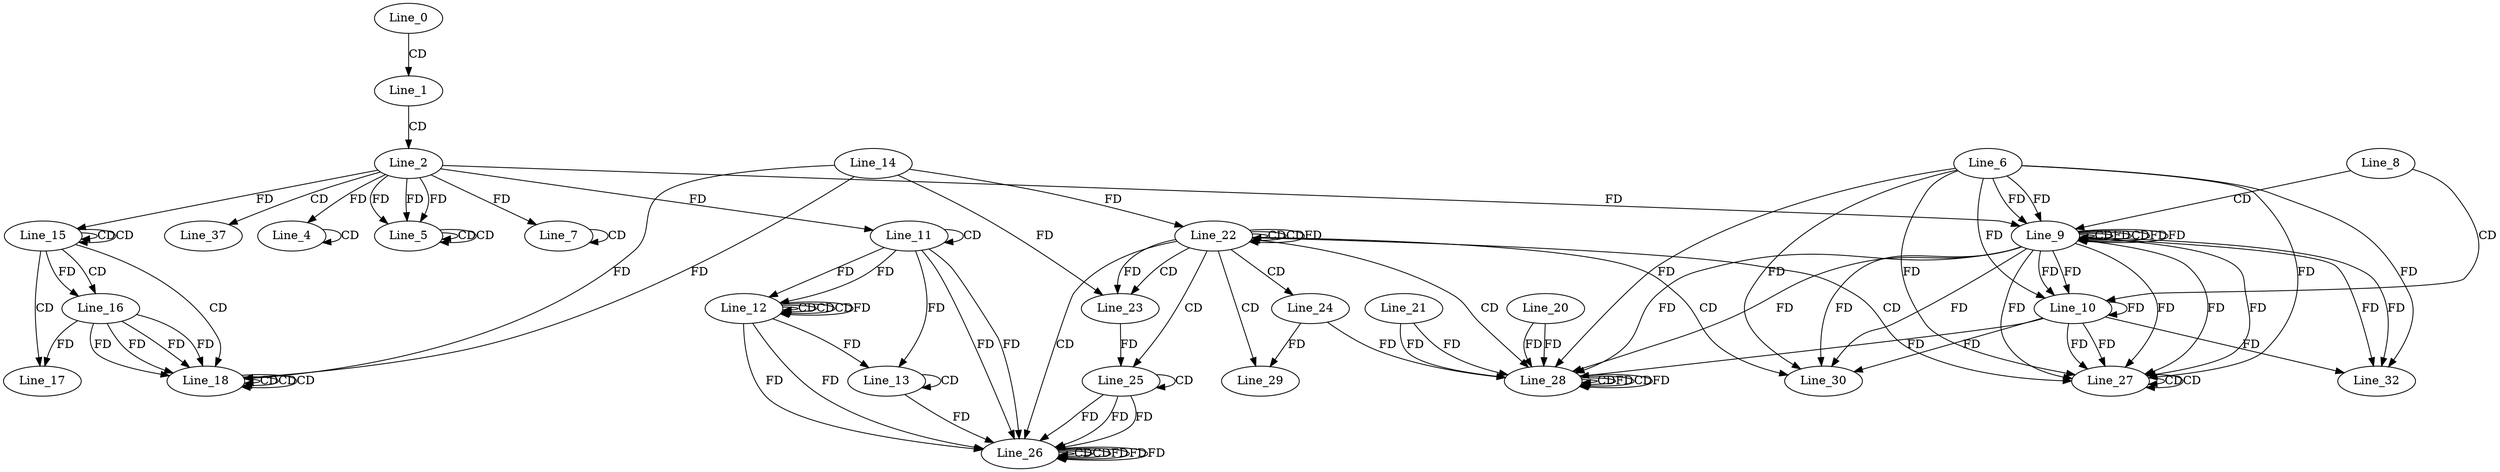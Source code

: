 digraph G {
  Line_0;
  Line_1;
  Line_2;
  Line_4;
  Line_4;
  Line_4;
  Line_5;
  Line_5;
  Line_5;
  Line_7;
  Line_7;
  Line_7;
  Line_8;
  Line_9;
  Line_9;
  Line_6;
  Line_9;
  Line_10;
  Line_11;
  Line_11;
  Line_11;
  Line_12;
  Line_12;
  Line_12;
  Line_12;
  Line_13;
  Line_13;
  Line_15;
  Line_15;
  Line_15;
  Line_15;
  Line_16;
  Line_16;
  Line_17;
  Line_17;
  Line_18;
  Line_18;
  Line_18;
  Line_14;
  Line_18;
  Line_18;
  Line_22;
  Line_22;
  Line_22;
  Line_22;
  Line_23;
  Line_23;
  Line_24;
  Line_25;
  Line_25;
  Line_25;
  Line_26;
  Line_26;
  Line_26;
  Line_26;
  Line_27;
  Line_27;
  Line_27;
  Line_28;
  Line_28;
  Line_21;
  Line_28;
  Line_20;
  Line_28;
  Line_29;
  Line_30;
  Line_32;
  Line_37;
  Line_0 -> Line_1 [ label="CD" ];
  Line_1 -> Line_2 [ label="CD" ];
  Line_2 -> Line_4 [ label="FD" ];
  Line_4 -> Line_4 [ label="CD" ];
  Line_2 -> Line_5 [ label="FD" ];
  Line_5 -> Line_5 [ label="CD" ];
  Line_2 -> Line_5 [ label="FD" ];
  Line_5 -> Line_5 [ label="CD" ];
  Line_2 -> Line_5 [ label="FD" ];
  Line_7 -> Line_7 [ label="CD" ];
  Line_2 -> Line_7 [ label="FD" ];
  Line_8 -> Line_9 [ label="CD" ];
  Line_2 -> Line_9 [ label="FD" ];
  Line_9 -> Line_9 [ label="CD" ];
  Line_6 -> Line_9 [ label="FD" ];
  Line_9 -> Line_9 [ label="FD" ];
  Line_9 -> Line_9 [ label="CD" ];
  Line_6 -> Line_9 [ label="FD" ];
  Line_9 -> Line_9 [ label="FD" ];
  Line_9 -> Line_9 [ label="FD" ];
  Line_8 -> Line_10 [ label="CD" ];
  Line_6 -> Line_10 [ label="FD" ];
  Line_9 -> Line_10 [ label="FD" ];
  Line_9 -> Line_10 [ label="FD" ];
  Line_10 -> Line_10 [ label="FD" ];
  Line_11 -> Line_11 [ label="CD" ];
  Line_2 -> Line_11 [ label="FD" ];
  Line_12 -> Line_12 [ label="CD" ];
  Line_12 -> Line_12 [ label="CD" ];
  Line_11 -> Line_12 [ label="FD" ];
  Line_12 -> Line_12 [ label="CD" ];
  Line_11 -> Line_12 [ label="FD" ];
  Line_12 -> Line_12 [ label="FD" ];
  Line_13 -> Line_13 [ label="CD" ];
  Line_11 -> Line_13 [ label="FD" ];
  Line_12 -> Line_13 [ label="FD" ];
  Line_15 -> Line_15 [ label="CD" ];
  Line_15 -> Line_15 [ label="CD" ];
  Line_2 -> Line_15 [ label="FD" ];
  Line_15 -> Line_16 [ label="CD" ];
  Line_15 -> Line_16 [ label="FD" ];
  Line_15 -> Line_17 [ label="CD" ];
  Line_16 -> Line_17 [ label="FD" ];
  Line_15 -> Line_18 [ label="CD" ];
  Line_16 -> Line_18 [ label="FD" ];
  Line_18 -> Line_18 [ label="CD" ];
  Line_16 -> Line_18 [ label="FD" ];
  Line_18 -> Line_18 [ label="CD" ];
  Line_14 -> Line_18 [ label="FD" ];
  Line_16 -> Line_18 [ label="FD" ];
  Line_18 -> Line_18 [ label="CD" ];
  Line_14 -> Line_18 [ label="FD" ];
  Line_16 -> Line_18 [ label="FD" ];
  Line_22 -> Line_22 [ label="CD" ];
  Line_22 -> Line_22 [ label="CD" ];
  Line_14 -> Line_22 [ label="FD" ];
  Line_22 -> Line_23 [ label="CD" ];
  Line_14 -> Line_23 [ label="FD" ];
  Line_22 -> Line_23 [ label="FD" ];
  Line_22 -> Line_24 [ label="CD" ];
  Line_22 -> Line_25 [ label="CD" ];
  Line_25 -> Line_25 [ label="CD" ];
  Line_23 -> Line_25 [ label="FD" ];
  Line_22 -> Line_26 [ label="CD" ];
  Line_25 -> Line_26 [ label="FD" ];
  Line_11 -> Line_26 [ label="FD" ];
  Line_12 -> Line_26 [ label="FD" ];
  Line_26 -> Line_26 [ label="CD" ];
  Line_25 -> Line_26 [ label="FD" ];
  Line_11 -> Line_26 [ label="FD" ];
  Line_12 -> Line_26 [ label="FD" ];
  Line_26 -> Line_26 [ label="CD" ];
  Line_25 -> Line_26 [ label="FD" ];
  Line_26 -> Line_26 [ label="FD" ];
  Line_13 -> Line_26 [ label="FD" ];
  Line_22 -> Line_27 [ label="CD" ];
  Line_27 -> Line_27 [ label="CD" ];
  Line_6 -> Line_27 [ label="FD" ];
  Line_9 -> Line_27 [ label="FD" ];
  Line_9 -> Line_27 [ label="FD" ];
  Line_10 -> Line_27 [ label="FD" ];
  Line_27 -> Line_27 [ label="CD" ];
  Line_6 -> Line_27 [ label="FD" ];
  Line_9 -> Line_27 [ label="FD" ];
  Line_9 -> Line_27 [ label="FD" ];
  Line_10 -> Line_27 [ label="FD" ];
  Line_22 -> Line_28 [ label="CD" ];
  Line_28 -> Line_28 [ label="CD" ];
  Line_28 -> Line_28 [ label="FD" ];
  Line_21 -> Line_28 [ label="FD" ];
  Line_24 -> Line_28 [ label="FD" ];
  Line_20 -> Line_28 [ label="FD" ];
  Line_28 -> Line_28 [ label="CD" ];
  Line_6 -> Line_28 [ label="FD" ];
  Line_9 -> Line_28 [ label="FD" ];
  Line_9 -> Line_28 [ label="FD" ];
  Line_10 -> Line_28 [ label="FD" ];
  Line_20 -> Line_28 [ label="FD" ];
  Line_28 -> Line_28 [ label="FD" ];
  Line_21 -> Line_28 [ label="FD" ];
  Line_22 -> Line_29 [ label="CD" ];
  Line_24 -> Line_29 [ label="FD" ];
  Line_22 -> Line_30 [ label="CD" ];
  Line_6 -> Line_30 [ label="FD" ];
  Line_9 -> Line_30 [ label="FD" ];
  Line_9 -> Line_30 [ label="FD" ];
  Line_10 -> Line_30 [ label="FD" ];
  Line_6 -> Line_32 [ label="FD" ];
  Line_9 -> Line_32 [ label="FD" ];
  Line_9 -> Line_32 [ label="FD" ];
  Line_10 -> Line_32 [ label="FD" ];
  Line_2 -> Line_37 [ label="CD" ];
  Line_22 -> Line_22 [ label="FD" ];
  Line_26 -> Line_26 [ label="FD" ];
  Line_26 -> Line_26 [ label="FD" ];
}
